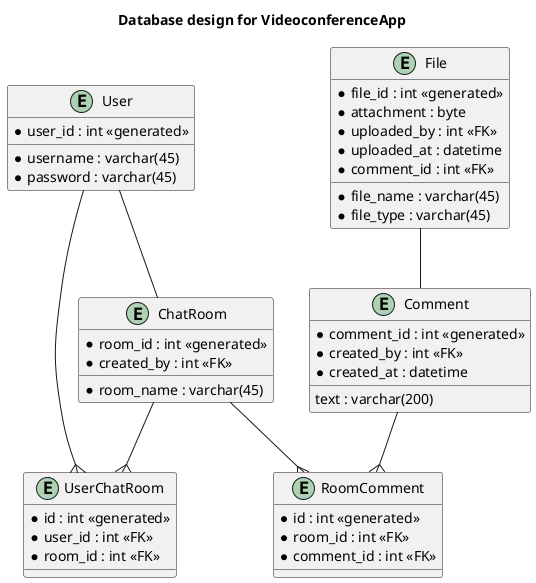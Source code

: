 @startuml DatabaseVideoconferenceApp

!define ENTITY MODIFIER abstract
!define MASEFIELD 45

title Database design for VideoconferenceApp

entity User {
  * user_id : int <<generated>>
  * username : varchar(MASEFIELD)
  * password : varchar(MASEFIELD)
}

entity ChatRoom {
  * room_id : int <<generated>>
  * room_name : varchar(MASEFIELD)
  * created_by : int <<FK>>
}

entity File {
  * file_id : int <<generated>>
  * file_name : varchar(MASEFIELD)
  * file_type : varchar(MASEFIELD)
  * attachment : byte
  * uploaded_by : int <<FK>>
  * uploaded_at : datetime
  * comment_id : int <<FK>>
}

entity Comment {
  * comment_id : int <<generated>>
  * created_by : int <<FK>>
  * created_at : datetime
  text : varchar(200)
}

entity UserChatRoom {
  * id : int <<generated>>
  * user_id : int <<FK>>
  * room_id : int <<FK>>
}

entity RoomComment {
  * id : int <<generated>>
  * room_id : int <<FK>>
  * comment_id : int <<FK>>
}

User --{ UserChatRoom
User -- ChatRoom
ChatRoom --{ UserChatRoom
File -- Comment
Comment --{ RoomComment
ChatRoom --{ RoomComment

@enduml